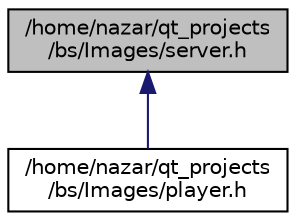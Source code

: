 digraph "/home/nazar/qt_projects/bs/Images/server.h"
{
 // LATEX_PDF_SIZE
  edge [fontname="Helvetica",fontsize="10",labelfontname="Helvetica",labelfontsize="10"];
  node [fontname="Helvetica",fontsize="10",shape=record];
  Node1 [label="/home/nazar/qt_projects\l/bs/Images/server.h",height=0.2,width=0.4,color="black", fillcolor="grey75", style="filled", fontcolor="black",tooltip=" "];
  Node1 -> Node2 [dir="back",color="midnightblue",fontsize="10",style="solid",fontname="Helvetica"];
  Node2 [label="/home/nazar/qt_projects\l/bs/Images/player.h",height=0.2,width=0.4,color="black", fillcolor="white", style="filled",URL="$_images_2player_8h.html",tooltip=" "];
}
